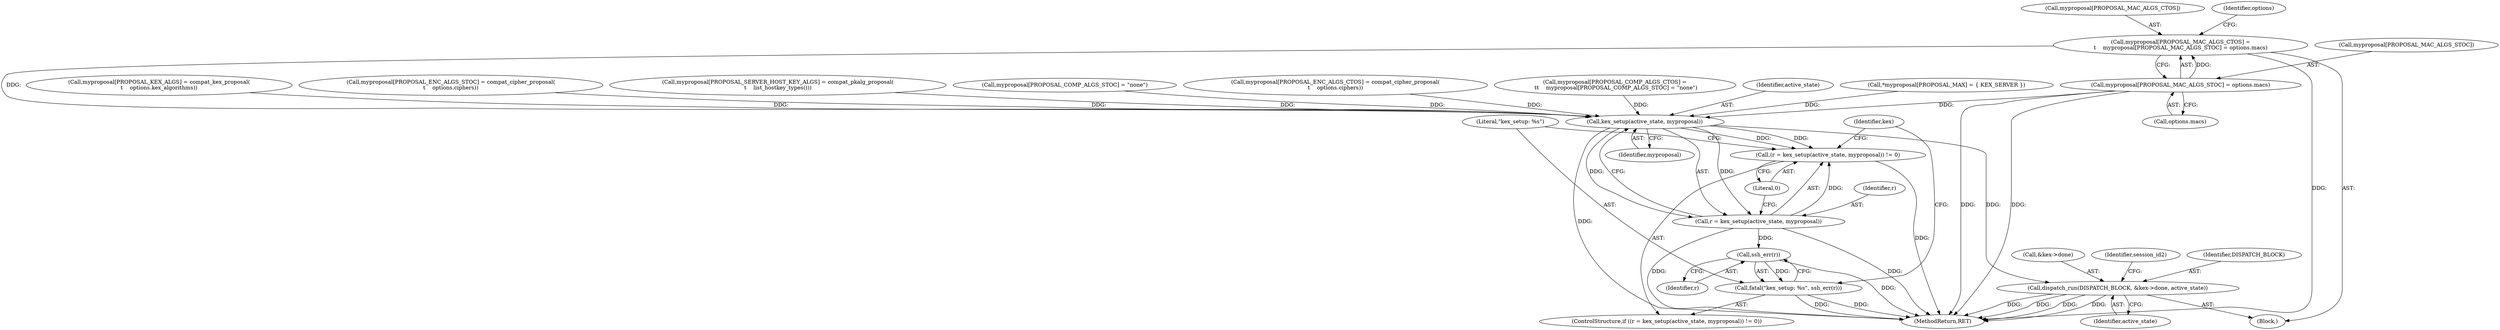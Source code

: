 digraph "0_src_3095060f479b86288e31c79ecbc5131a66bcd2f9_10@array" {
"1000134" [label="(Call,myproposal[PROPOSAL_MAC_ALGS_CTOS] =\n\t    myproposal[PROPOSAL_MAC_ALGS_STOC] = options.macs)"];
"1000138" [label="(Call,myproposal[PROPOSAL_MAC_ALGS_STOC] = options.macs)"];
"1000188" [label="(Call,kex_setup(active_state, myproposal))"];
"1000185" [label="(Call,(r = kex_setup(active_state, myproposal)) != 0)"];
"1000186" [label="(Call,r = kex_setup(active_state, myproposal))"];
"1000194" [label="(Call,ssh_err(r))"];
"1000192" [label="(Call,fatal(\"kex_setup: %s\", ssh_err(r)))"];
"1000302" [label="(Call,dispatch_run(DISPATCH_BLOCK, &kex->done, active_state))"];
"1000190" [label="(Identifier,myproposal)"];
"1000194" [label="(Call,ssh_err(r))"];
"1000192" [label="(Call,fatal(\"kex_setup: %s\", ssh_err(r)))"];
"1000156" [label="(Call,myproposal[PROPOSAL_COMP_ALGS_STOC] = \"none\")"];
"1000186" [label="(Call,r = kex_setup(active_state, myproposal))"];
"1000118" [label="(Call,myproposal[PROPOSAL_ENC_ALGS_CTOS] = compat_cipher_proposal(\n\t    options.ciphers))"];
"1000134" [label="(Call,myproposal[PROPOSAL_MAC_ALGS_CTOS] =\n\t    myproposal[PROPOSAL_MAC_ALGS_STOC] = options.macs)"];
"1000184" [label="(ControlStructure,if ((r = kex_setup(active_state, myproposal)) != 0))"];
"1000195" [label="(Identifier,r)"];
"1000152" [label="(Call,myproposal[PROPOSAL_COMP_ALGS_CTOS] =\n \t\t    myproposal[PROPOSAL_COMP_ALGS_STOC] = \"none\")"];
"1000191" [label="(Literal,0)"];
"1000142" [label="(Call,options.macs)"];
"1000110" [label="(Call,myproposal[PROPOSAL_KEX_ALGS] = compat_kex_proposal(\n\t    options.kex_algorithms))"];
"1000187" [label="(Identifier,r)"];
"1000327" [label="(MethodReturn,RET)"];
"1000138" [label="(Call,myproposal[PROPOSAL_MAC_ALGS_STOC] = options.macs)"];
"1000197" [label="(Identifier,kex)"];
"1000126" [label="(Call,myproposal[PROPOSAL_ENC_ALGS_STOC] = compat_cipher_proposal(\n\t    options.ciphers))"];
"1000178" [label="(Call,myproposal[PROPOSAL_SERVER_HOST_KEY_ALGS] = compat_pkalg_proposal(\n\t    list_hostkey_types()))"];
"1000302" [label="(Call,dispatch_run(DISPATCH_BLOCK, &kex->done, active_state))"];
"1000189" [label="(Identifier,active_state)"];
"1000135" [label="(Call,myproposal[PROPOSAL_MAC_ALGS_CTOS])"];
"1000106" [label="(Call,*myproposal[PROPOSAL_MAX] = { KEX_SERVER })"];
"1000139" [label="(Call,myproposal[PROPOSAL_MAC_ALGS_STOC])"];
"1000148" [label="(Identifier,options)"];
"1000303" [label="(Identifier,DISPATCH_BLOCK)"];
"1000304" [label="(Call,&kex->done)"];
"1000308" [label="(Identifier,active_state)"];
"1000188" [label="(Call,kex_setup(active_state, myproposal))"];
"1000193" [label="(Literal,\"kex_setup: %s\")"];
"1000104" [label="(Block,)"];
"1000185" [label="(Call,(r = kex_setup(active_state, myproposal)) != 0)"];
"1000310" [label="(Identifier,session_id2)"];
"1000134" -> "1000104"  [label="AST: "];
"1000134" -> "1000138"  [label="CFG: "];
"1000135" -> "1000134"  [label="AST: "];
"1000138" -> "1000134"  [label="AST: "];
"1000148" -> "1000134"  [label="CFG: "];
"1000134" -> "1000327"  [label="DDG: "];
"1000138" -> "1000134"  [label="DDG: "];
"1000134" -> "1000188"  [label="DDG: "];
"1000138" -> "1000142"  [label="CFG: "];
"1000139" -> "1000138"  [label="AST: "];
"1000142" -> "1000138"  [label="AST: "];
"1000138" -> "1000327"  [label="DDG: "];
"1000138" -> "1000327"  [label="DDG: "];
"1000138" -> "1000188"  [label="DDG: "];
"1000188" -> "1000186"  [label="AST: "];
"1000188" -> "1000190"  [label="CFG: "];
"1000189" -> "1000188"  [label="AST: "];
"1000190" -> "1000188"  [label="AST: "];
"1000186" -> "1000188"  [label="CFG: "];
"1000188" -> "1000327"  [label="DDG: "];
"1000188" -> "1000185"  [label="DDG: "];
"1000188" -> "1000185"  [label="DDG: "];
"1000188" -> "1000186"  [label="DDG: "];
"1000188" -> "1000186"  [label="DDG: "];
"1000106" -> "1000188"  [label="DDG: "];
"1000156" -> "1000188"  [label="DDG: "];
"1000178" -> "1000188"  [label="DDG: "];
"1000118" -> "1000188"  [label="DDG: "];
"1000110" -> "1000188"  [label="DDG: "];
"1000126" -> "1000188"  [label="DDG: "];
"1000152" -> "1000188"  [label="DDG: "];
"1000188" -> "1000302"  [label="DDG: "];
"1000185" -> "1000184"  [label="AST: "];
"1000185" -> "1000191"  [label="CFG: "];
"1000186" -> "1000185"  [label="AST: "];
"1000191" -> "1000185"  [label="AST: "];
"1000193" -> "1000185"  [label="CFG: "];
"1000197" -> "1000185"  [label="CFG: "];
"1000185" -> "1000327"  [label="DDG: "];
"1000186" -> "1000185"  [label="DDG: "];
"1000187" -> "1000186"  [label="AST: "];
"1000191" -> "1000186"  [label="CFG: "];
"1000186" -> "1000327"  [label="DDG: "];
"1000186" -> "1000327"  [label="DDG: "];
"1000186" -> "1000194"  [label="DDG: "];
"1000194" -> "1000192"  [label="AST: "];
"1000194" -> "1000195"  [label="CFG: "];
"1000195" -> "1000194"  [label="AST: "];
"1000192" -> "1000194"  [label="CFG: "];
"1000194" -> "1000327"  [label="DDG: "];
"1000194" -> "1000192"  [label="DDG: "];
"1000192" -> "1000184"  [label="AST: "];
"1000193" -> "1000192"  [label="AST: "];
"1000197" -> "1000192"  [label="CFG: "];
"1000192" -> "1000327"  [label="DDG: "];
"1000192" -> "1000327"  [label="DDG: "];
"1000302" -> "1000104"  [label="AST: "];
"1000302" -> "1000308"  [label="CFG: "];
"1000303" -> "1000302"  [label="AST: "];
"1000304" -> "1000302"  [label="AST: "];
"1000308" -> "1000302"  [label="AST: "];
"1000310" -> "1000302"  [label="CFG: "];
"1000302" -> "1000327"  [label="DDG: "];
"1000302" -> "1000327"  [label="DDG: "];
"1000302" -> "1000327"  [label="DDG: "];
"1000302" -> "1000327"  [label="DDG: "];
}
